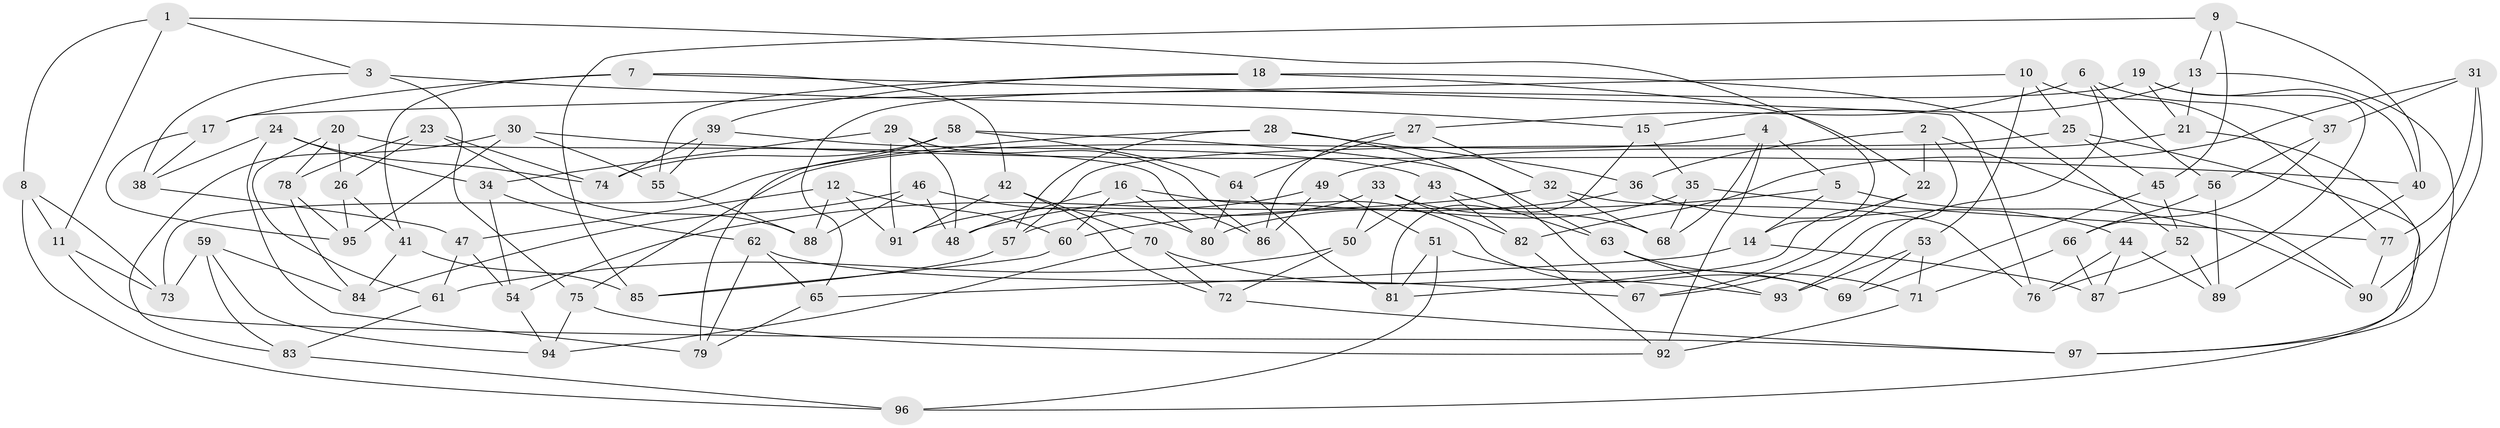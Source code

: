 // coarse degree distribution, {4: 0.36666666666666664, 6: 0.4666666666666667, 5: 0.15, 3: 0.016666666666666666}
// Generated by graph-tools (version 1.1) at 2025/24/03/03/25 07:24:27]
// undirected, 97 vertices, 194 edges
graph export_dot {
graph [start="1"]
  node [color=gray90,style=filled];
  1;
  2;
  3;
  4;
  5;
  6;
  7;
  8;
  9;
  10;
  11;
  12;
  13;
  14;
  15;
  16;
  17;
  18;
  19;
  20;
  21;
  22;
  23;
  24;
  25;
  26;
  27;
  28;
  29;
  30;
  31;
  32;
  33;
  34;
  35;
  36;
  37;
  38;
  39;
  40;
  41;
  42;
  43;
  44;
  45;
  46;
  47;
  48;
  49;
  50;
  51;
  52;
  53;
  54;
  55;
  56;
  57;
  58;
  59;
  60;
  61;
  62;
  63;
  64;
  65;
  66;
  67;
  68;
  69;
  70;
  71;
  72;
  73;
  74;
  75;
  76;
  77;
  78;
  79;
  80;
  81;
  82;
  83;
  84;
  85;
  86;
  87;
  88;
  89;
  90;
  91;
  92;
  93;
  94;
  95;
  96;
  97;
  1 -- 8;
  1 -- 11;
  1 -- 14;
  1 -- 3;
  2 -- 36;
  2 -- 22;
  2 -- 67;
  2 -- 90;
  3 -- 38;
  3 -- 75;
  3 -- 15;
  4 -- 5;
  4 -- 68;
  4 -- 75;
  4 -- 92;
  5 -- 60;
  5 -- 90;
  5 -- 14;
  6 -- 93;
  6 -- 56;
  6 -- 37;
  6 -- 27;
  7 -- 41;
  7 -- 17;
  7 -- 76;
  7 -- 42;
  8 -- 73;
  8 -- 96;
  8 -- 11;
  9 -- 40;
  9 -- 45;
  9 -- 13;
  9 -- 85;
  10 -- 17;
  10 -- 53;
  10 -- 25;
  10 -- 77;
  11 -- 73;
  11 -- 97;
  12 -- 60;
  12 -- 47;
  12 -- 88;
  12 -- 91;
  13 -- 97;
  13 -- 15;
  13 -- 21;
  14 -- 87;
  14 -- 65;
  15 -- 81;
  15 -- 35;
  16 -- 80;
  16 -- 69;
  16 -- 60;
  16 -- 48;
  17 -- 95;
  17 -- 38;
  18 -- 55;
  18 -- 52;
  18 -- 39;
  18 -- 22;
  19 -- 40;
  19 -- 87;
  19 -- 21;
  19 -- 65;
  20 -- 86;
  20 -- 26;
  20 -- 78;
  20 -- 61;
  21 -- 97;
  21 -- 49;
  22 -- 67;
  22 -- 81;
  23 -- 88;
  23 -- 26;
  23 -- 78;
  23 -- 74;
  24 -- 74;
  24 -- 34;
  24 -- 79;
  24 -- 38;
  25 -- 57;
  25 -- 96;
  25 -- 45;
  26 -- 95;
  26 -- 41;
  27 -- 32;
  27 -- 86;
  27 -- 64;
  28 -- 57;
  28 -- 73;
  28 -- 67;
  28 -- 36;
  29 -- 48;
  29 -- 86;
  29 -- 91;
  29 -- 34;
  30 -- 83;
  30 -- 40;
  30 -- 55;
  30 -- 95;
  31 -- 37;
  31 -- 77;
  31 -- 90;
  31 -- 82;
  32 -- 68;
  32 -- 54;
  32 -- 76;
  33 -- 68;
  33 -- 57;
  33 -- 82;
  33 -- 50;
  34 -- 62;
  34 -- 54;
  35 -- 80;
  35 -- 77;
  35 -- 68;
  36 -- 44;
  36 -- 48;
  37 -- 56;
  37 -- 66;
  38 -- 47;
  39 -- 55;
  39 -- 74;
  39 -- 43;
  40 -- 89;
  41 -- 85;
  41 -- 84;
  42 -- 91;
  42 -- 72;
  42 -- 70;
  43 -- 82;
  43 -- 63;
  43 -- 50;
  44 -- 87;
  44 -- 89;
  44 -- 76;
  45 -- 52;
  45 -- 69;
  46 -- 48;
  46 -- 88;
  46 -- 80;
  46 -- 84;
  47 -- 61;
  47 -- 54;
  49 -- 91;
  49 -- 51;
  49 -- 86;
  50 -- 61;
  50 -- 72;
  51 -- 96;
  51 -- 81;
  51 -- 69;
  52 -- 89;
  52 -- 76;
  53 -- 93;
  53 -- 69;
  53 -- 71;
  54 -- 94;
  55 -- 88;
  56 -- 89;
  56 -- 66;
  57 -- 85;
  58 -- 64;
  58 -- 74;
  58 -- 63;
  58 -- 79;
  59 -- 73;
  59 -- 84;
  59 -- 94;
  59 -- 83;
  60 -- 85;
  61 -- 83;
  62 -- 65;
  62 -- 79;
  62 -- 67;
  63 -- 71;
  63 -- 93;
  64 -- 80;
  64 -- 81;
  65 -- 79;
  66 -- 87;
  66 -- 71;
  70 -- 94;
  70 -- 72;
  70 -- 93;
  71 -- 92;
  72 -- 97;
  75 -- 94;
  75 -- 92;
  77 -- 90;
  78 -- 84;
  78 -- 95;
  82 -- 92;
  83 -- 96;
}

